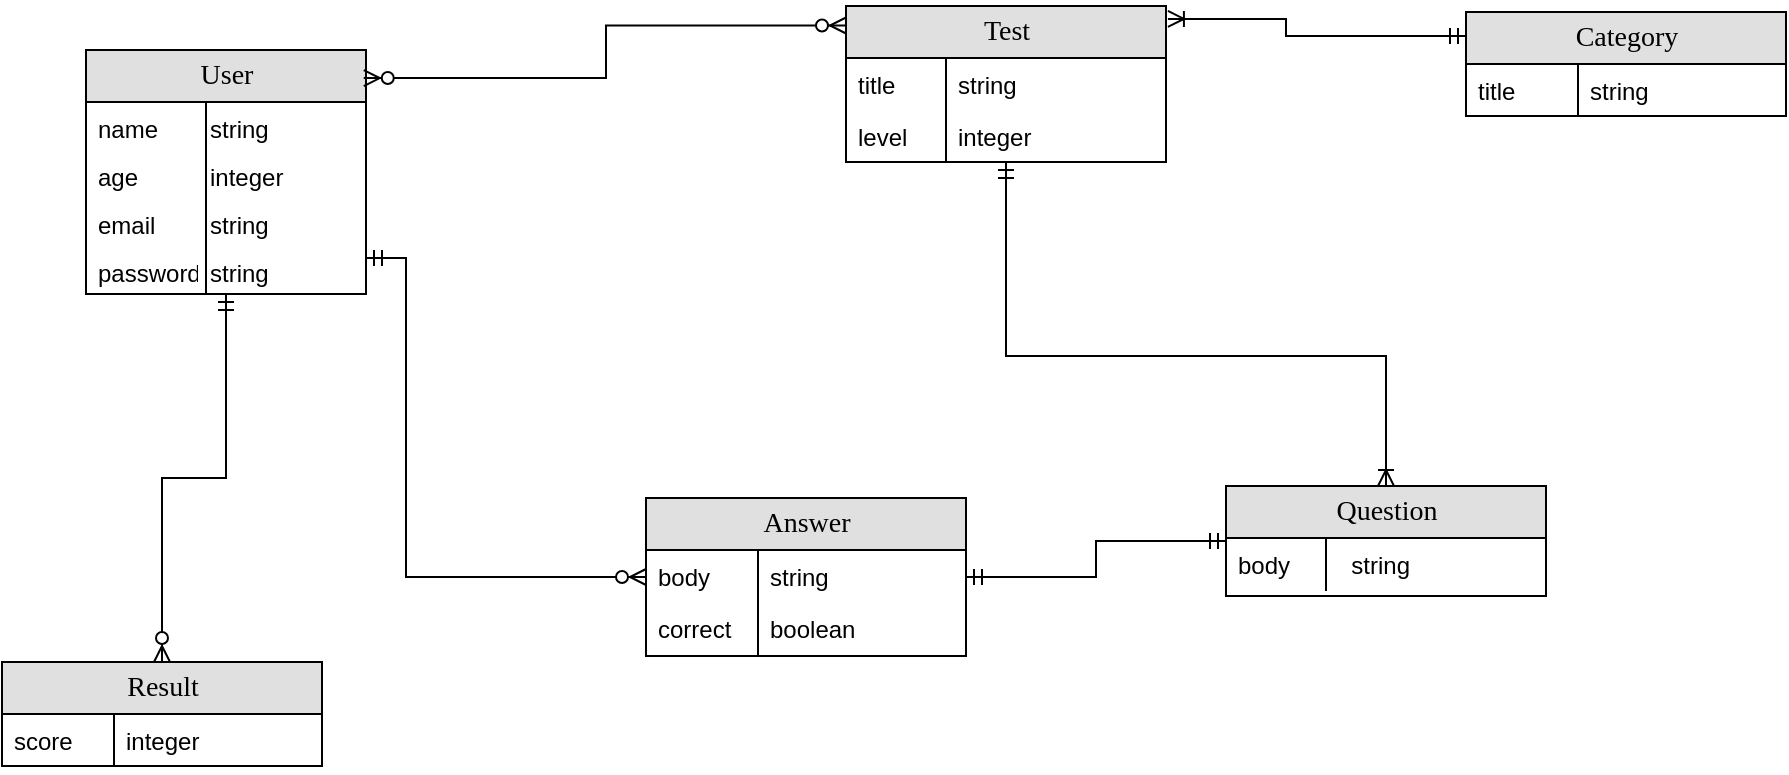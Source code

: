 <mxfile version="10.6.5" type="github"><diagram name="Page-1" id="e56a1550-8fbb-45ad-956c-1786394a9013"><mxGraphModel dx="1108" dy="676" grid="1" gridSize="10" guides="1" tooltips="1" connect="1" arrows="1" fold="1" page="1" pageScale="1" pageWidth="1100" pageHeight="850" background="#ffffff" math="0" shadow="0"><root><mxCell id="0"/><mxCell id="1" parent="0"/><mxCell id="2e49270ec7c68f3f-1" value="User" style="swimlane;html=1;fontStyle=0;childLayout=stackLayout;horizontal=1;startSize=26;fillColor=#e0e0e0;horizontalStack=0;resizeParent=1;resizeLast=0;collapsible=1;marginBottom=0;swimlaneFillColor=#ffffff;align=center;rounded=0;shadow=0;comic=0;labelBackgroundColor=none;strokeColor=#000000;strokeWidth=1;fontFamily=Verdana;fontSize=14;fontColor=#000000;" parent="1" vertex="1"><mxGeometry x="150" y="97" width="140" height="122" as="geometry"><mxRectangle x="70" y="140" width="60" height="26" as="alternateBounds"/></mxGeometry></mxCell><mxCell id="2e49270ec7c68f3f-6" value="string" style="shape=partialRectangle;top=0;left=0;right=0;bottom=0;html=1;align=left;verticalAlign=top;fillColor=none;spacingLeft=60;spacingRight=4;whiteSpace=wrap;overflow=hidden;rotatable=0;points=[[0,0.5],[1,0.5]];portConstraint=eastwest;dropTarget=0;" parent="2e49270ec7c68f3f-1" vertex="1"><mxGeometry y="26" width="140" height="24" as="geometry"/></mxCell><mxCell id="2e49270ec7c68f3f-7" value="name" style="shape=partialRectangle;top=0;left=0;bottom=0;html=1;fillColor=none;align=left;verticalAlign=top;spacingLeft=4;spacingRight=4;whiteSpace=wrap;overflow=hidden;rotatable=0;points=[];portConstraint=eastwest;part=1;" parent="2e49270ec7c68f3f-6" vertex="1" connectable="0"><mxGeometry width="60" height="24" as="geometry"/></mxCell><mxCell id="TFo7G4seoOfKjUXpm-Oa-24" value="integer" style="shape=partialRectangle;top=0;left=0;right=0;bottom=0;html=1;align=left;verticalAlign=top;fillColor=none;spacingLeft=60;spacingRight=4;whiteSpace=wrap;overflow=hidden;rotatable=0;points=[[0,0.5],[1,0.5]];portConstraint=eastwest;dropTarget=0;" parent="2e49270ec7c68f3f-1" vertex="1"><mxGeometry y="50" width="140" height="24" as="geometry"/></mxCell><mxCell id="TFo7G4seoOfKjUXpm-Oa-25" value="age" style="shape=partialRectangle;top=0;left=0;bottom=0;html=1;fillColor=none;align=left;verticalAlign=top;spacingLeft=4;spacingRight=4;whiteSpace=wrap;overflow=hidden;rotatable=0;points=[];portConstraint=eastwest;part=1;" parent="TFo7G4seoOfKjUXpm-Oa-24" vertex="1" connectable="0"><mxGeometry width="60" height="24" as="geometry"/></mxCell><mxCell id="TFo7G4seoOfKjUXpm-Oa-26" value="string" style="shape=partialRectangle;top=0;left=0;right=0;bottom=0;html=1;align=left;verticalAlign=top;fillColor=none;spacingLeft=60;spacingRight=4;whiteSpace=wrap;overflow=hidden;rotatable=0;points=[[0,0.5],[1,0.5]];portConstraint=eastwest;dropTarget=0;" parent="2e49270ec7c68f3f-1" vertex="1"><mxGeometry y="74" width="140" height="24" as="geometry"/></mxCell><mxCell id="TFo7G4seoOfKjUXpm-Oa-27" value="email" style="shape=partialRectangle;top=0;left=0;bottom=0;html=1;fillColor=none;align=left;verticalAlign=top;spacingLeft=4;spacingRight=4;whiteSpace=wrap;overflow=hidden;rotatable=0;points=[];portConstraint=eastwest;part=1;" parent="TFo7G4seoOfKjUXpm-Oa-26" vertex="1" connectable="0"><mxGeometry width="60" height="24" as="geometry"/></mxCell><mxCell id="TFo7G4seoOfKjUXpm-Oa-28" value="string" style="shape=partialRectangle;top=0;left=0;right=0;bottom=0;html=1;align=left;verticalAlign=top;fillColor=none;spacingLeft=60;spacingRight=4;whiteSpace=wrap;overflow=hidden;rotatable=0;points=[[0,0.5],[1,0.5]];portConstraint=eastwest;dropTarget=0;" parent="2e49270ec7c68f3f-1" vertex="1"><mxGeometry y="98" width="140" height="24" as="geometry"/></mxCell><mxCell id="TFo7G4seoOfKjUXpm-Oa-29" value="password" style="shape=partialRectangle;top=0;left=0;bottom=0;html=1;fillColor=none;align=left;verticalAlign=top;spacingLeft=4;spacingRight=4;whiteSpace=wrap;overflow=hidden;rotatable=0;points=[];portConstraint=eastwest;part=1;" parent="TFo7G4seoOfKjUXpm-Oa-28" vertex="1" connectable="0"><mxGeometry width="60" height="24" as="geometry"/></mxCell><mxCell id="TFo7G4seoOfKjUXpm-Oa-36" style="edgeStyle=orthogonalEdgeStyle;rounded=0;orthogonalLoop=1;jettySize=auto;html=1;entryX=0.992;entryY=0.115;entryDx=0;entryDy=0;entryPerimeter=0;exitX=0;exitY=0.125;exitDx=0;exitDy=0;exitPerimeter=0;endArrow=ERzeroToMany;endFill=1;startArrow=ERzeroToMany;startFill=1;" parent="1" source="2e49270ec7c68f3f-8" target="2e49270ec7c68f3f-1" edge="1"><mxGeometry relative="1" as="geometry"/></mxCell><mxCell id="2e49270ec7c68f3f-8" value="Test" style="swimlane;html=1;fontStyle=0;childLayout=stackLayout;horizontal=1;startSize=26;fillColor=#e0e0e0;horizontalStack=0;resizeParent=1;resizeLast=0;collapsible=1;marginBottom=0;swimlaneFillColor=#ffffff;align=center;rounded=0;shadow=0;comic=0;labelBackgroundColor=none;strokeColor=#000000;strokeWidth=1;fontFamily=Verdana;fontSize=14;fontColor=#000000;swimlaneLine=1;" parent="1" vertex="1"><mxGeometry x="530" y="75" width="160" height="78" as="geometry"/></mxCell><mxCell id="2e49270ec7c68f3f-11" value="&amp;nbsp; &amp;nbsp; &amp;nbsp; string" style="shape=partialRectangle;top=0;left=0;right=0;bottom=0;html=1;align=left;verticalAlign=top;fillColor=none;spacingLeft=34;spacingRight=4;whiteSpace=wrap;overflow=hidden;rotatable=0;points=[[0,0.5],[1,0.5]];portConstraint=eastwest;dropTarget=0;" parent="2e49270ec7c68f3f-8" vertex="1"><mxGeometry y="26" width="160" height="26" as="geometry"/></mxCell><mxCell id="2e49270ec7c68f3f-12" value="title" style="shape=partialRectangle;top=0;left=0;bottom=0;html=1;fillColor=none;align=left;verticalAlign=top;spacingLeft=4;spacingRight=4;whiteSpace=wrap;overflow=hidden;rotatable=0;points=[];portConstraint=eastwest;part=1;" parent="2e49270ec7c68f3f-11" vertex="1" connectable="0"><mxGeometry width="50" height="26" as="geometry"/></mxCell><mxCell id="TFo7G4seoOfKjUXpm-Oa-49" value="&amp;nbsp; &amp;nbsp; &amp;nbsp; integer" style="shape=partialRectangle;top=0;left=0;right=0;bottom=0;html=1;align=left;verticalAlign=top;fillColor=none;spacingLeft=34;spacingRight=4;whiteSpace=wrap;overflow=hidden;rotatable=0;points=[[0,0.5],[1,0.5]];portConstraint=eastwest;dropTarget=0;" parent="2e49270ec7c68f3f-8" vertex="1"><mxGeometry y="52" width="160" height="26" as="geometry"/></mxCell><mxCell id="TFo7G4seoOfKjUXpm-Oa-50" value="level" style="shape=partialRectangle;top=0;left=0;bottom=0;html=1;fillColor=none;align=left;verticalAlign=top;spacingLeft=4;spacingRight=4;whiteSpace=wrap;overflow=hidden;rotatable=0;points=[];portConstraint=eastwest;part=1;" parent="TFo7G4seoOfKjUXpm-Oa-49" vertex="1" connectable="0"><mxGeometry width="50" height="26" as="geometry"/></mxCell><mxCell id="TFo7G4seoOfKjUXpm-Oa-38" style="edgeStyle=orthogonalEdgeStyle;rounded=0;orthogonalLoop=1;jettySize=auto;html=1;startArrow=ERoneToMany;startFill=0;endArrow=ERmandOne;endFill=0;" parent="1" source="2e49270ec7c68f3f-19" target="2e49270ec7c68f3f-8" edge="1"><mxGeometry relative="1" as="geometry"><Array as="points"><mxPoint x="683" y="250"/><mxPoint x="500" y="250"/></Array></mxGeometry></mxCell><mxCell id="2e49270ec7c68f3f-19" value="Question" style="swimlane;html=1;fontStyle=0;childLayout=stackLayout;horizontal=1;startSize=26;fillColor=#e0e0e0;horizontalStack=0;resizeParent=1;resizeLast=0;collapsible=1;marginBottom=0;swimlaneFillColor=#ffffff;align=center;rounded=0;shadow=0;comic=0;labelBackgroundColor=none;strokeColor=#000000;strokeWidth=1;fontFamily=Verdana;fontSize=14;fontColor=#000000;" parent="1" vertex="1"><mxGeometry x="720" y="315" width="160" height="55" as="geometry"/></mxCell><mxCell id="2e49270ec7c68f3f-22" value="&amp;nbsp; &amp;nbsp; &amp;nbsp; &amp;nbsp; string" style="shape=partialRectangle;top=0;left=0;right=0;bottom=0;html=1;align=left;verticalAlign=top;fillColor=none;spacingLeft=34;spacingRight=4;whiteSpace=wrap;overflow=hidden;rotatable=0;points=[[0,0.5],[1,0.5]];portConstraint=eastwest;dropTarget=0;" parent="2e49270ec7c68f3f-19" vertex="1"><mxGeometry y="26" width="160" height="26" as="geometry"/></mxCell><mxCell id="2e49270ec7c68f3f-23" value="body" style="shape=partialRectangle;top=0;left=0;bottom=0;html=1;fillColor=none;align=left;verticalAlign=top;spacingLeft=4;spacingRight=4;whiteSpace=wrap;overflow=hidden;rotatable=0;points=[];portConstraint=eastwest;part=1;" parent="2e49270ec7c68f3f-22" vertex="1" connectable="0"><mxGeometry width="50" height="26" as="geometry"/></mxCell><mxCell id="TFo7G4seoOfKjUXpm-Oa-37" style="edgeStyle=orthogonalEdgeStyle;rounded=0;orthogonalLoop=1;jettySize=auto;html=1;entryX=1.006;entryY=0.083;entryDx=0;entryDy=0;entryPerimeter=0;startArrow=ERmandOne;startFill=0;endArrow=ERoneToMany;endFill=0;" parent="1" source="2e49270ec7c68f3f-41" target="2e49270ec7c68f3f-8" edge="1"><mxGeometry relative="1" as="geometry"><mxPoint x="820" y="150" as="sourcePoint"/><Array as="points"><mxPoint x="750" y="90"/><mxPoint x="750" y="81"/></Array></mxGeometry></mxCell><mxCell id="2e49270ec7c68f3f-41" value="Category" style="swimlane;html=1;fontStyle=0;childLayout=stackLayout;horizontal=1;startSize=26;fillColor=#e0e0e0;horizontalStack=0;resizeParent=1;resizeLast=0;collapsible=1;marginBottom=0;swimlaneFillColor=#ffffff;align=center;rounded=0;shadow=0;comic=0;labelBackgroundColor=none;strokeColor=#000000;strokeWidth=1;fontFamily=Verdana;fontSize=14;fontColor=#000000;" parent="1" vertex="1"><mxGeometry x="840" y="78" width="160" height="52" as="geometry"/></mxCell><mxCell id="2e49270ec7c68f3f-46" value="string" style="shape=partialRectangle;top=0;left=0;right=0;bottom=0;html=1;align=left;verticalAlign=top;fillColor=none;spacingLeft=60;spacingRight=4;whiteSpace=wrap;overflow=hidden;rotatable=0;points=[[0,0.5],[1,0.5]];portConstraint=eastwest;dropTarget=0;" parent="2e49270ec7c68f3f-41" vertex="1"><mxGeometry y="26" width="160" height="26" as="geometry"/></mxCell><mxCell id="2e49270ec7c68f3f-47" value="title" style="shape=partialRectangle;top=0;left=0;bottom=0;html=1;fillColor=none;align=left;verticalAlign=top;spacingLeft=4;spacingRight=4;whiteSpace=wrap;overflow=hidden;rotatable=0;points=[];portConstraint=eastwest;part=1;" parent="2e49270ec7c68f3f-46" vertex="1" connectable="0"><mxGeometry width="56" height="26" as="geometry"/></mxCell><mxCell id="TFo7G4seoOfKjUXpm-Oa-40" style="edgeStyle=orthogonalEdgeStyle;rounded=0;orthogonalLoop=1;jettySize=auto;html=1;startArrow=ERmandOne;startFill=0;endArrow=ERmandOne;endFill=0;" parent="1" source="2e49270ec7c68f3f-48" target="2e49270ec7c68f3f-19" edge="1"><mxGeometry relative="1" as="geometry"/></mxCell><mxCell id="TFo7G4seoOfKjUXpm-Oa-41" style="edgeStyle=orthogonalEdgeStyle;rounded=0;orthogonalLoop=1;jettySize=auto;html=1;startArrow=ERzeroToMany;startFill=1;endArrow=ERmandOne;endFill=0;" parent="1" source="2e49270ec7c68f3f-48" target="2e49270ec7c68f3f-1" edge="1"><mxGeometry relative="1" as="geometry"><Array as="points"><mxPoint x="310" y="201"/></Array></mxGeometry></mxCell><mxCell id="2e49270ec7c68f3f-48" value="Answer" style="swimlane;html=1;fontStyle=0;childLayout=stackLayout;horizontal=1;startSize=26;fillColor=#e0e0e0;horizontalStack=0;resizeParent=1;resizeLast=0;collapsible=1;marginBottom=0;swimlaneFillColor=#ffffff;align=center;rounded=0;shadow=0;comic=0;labelBackgroundColor=none;strokeColor=#000000;strokeWidth=1;fontFamily=Verdana;fontSize=14;fontColor=#000000;" parent="1" vertex="1"><mxGeometry x="430" y="321" width="160" height="79" as="geometry"/></mxCell><mxCell id="2e49270ec7c68f3f-53" value="string" style="shape=partialRectangle;top=0;left=0;right=0;bottom=0;html=1;align=left;verticalAlign=top;fillColor=none;spacingLeft=60;spacingRight=4;whiteSpace=wrap;overflow=hidden;rotatable=0;points=[[0,0.5],[1,0.5]];portConstraint=eastwest;dropTarget=0;" parent="2e49270ec7c68f3f-48" vertex="1"><mxGeometry y="26" width="160" height="26" as="geometry"/></mxCell><mxCell id="2e49270ec7c68f3f-54" value="body" style="shape=partialRectangle;top=0;left=0;bottom=0;html=1;fillColor=none;align=left;verticalAlign=top;spacingLeft=4;spacingRight=4;whiteSpace=wrap;overflow=hidden;rotatable=0;points=[];portConstraint=eastwest;part=1;" parent="2e49270ec7c68f3f-53" vertex="1" connectable="0"><mxGeometry width="56" height="26" as="geometry"/></mxCell><mxCell id="TFo7G4seoOfKjUXpm-Oa-52" value="boolean" style="shape=partialRectangle;top=0;left=0;right=0;bottom=0;html=1;align=left;verticalAlign=top;fillColor=none;spacingLeft=60;spacingRight=4;whiteSpace=wrap;overflow=hidden;rotatable=0;points=[[0,0.5],[1,0.5]];portConstraint=eastwest;dropTarget=0;" parent="2e49270ec7c68f3f-48" vertex="1"><mxGeometry y="52" width="160" height="26" as="geometry"/></mxCell><mxCell id="TFo7G4seoOfKjUXpm-Oa-53" value="correct" style="shape=partialRectangle;top=0;left=0;bottom=0;html=1;fillColor=none;align=left;verticalAlign=top;spacingLeft=4;spacingRight=4;whiteSpace=wrap;overflow=hidden;rotatable=0;points=[];portConstraint=eastwest;part=1;" parent="TFo7G4seoOfKjUXpm-Oa-52" vertex="1" connectable="0"><mxGeometry width="56" height="26" as="geometry"/></mxCell><mxCell id="TFo7G4seoOfKjUXpm-Oa-42" style="edgeStyle=orthogonalEdgeStyle;rounded=0;orthogonalLoop=1;jettySize=auto;html=1;startArrow=ERzeroToMany;startFill=1;endArrow=ERmandOne;endFill=0;" parent="1" source="2e49270ec7c68f3f-64" target="2e49270ec7c68f3f-1" edge="1"><mxGeometry relative="1" as="geometry"/></mxCell><mxCell id="2e49270ec7c68f3f-64" value="Result" style="swimlane;html=1;fontStyle=0;childLayout=stackLayout;horizontal=1;startSize=26;fillColor=#e0e0e0;horizontalStack=0;resizeParent=1;resizeLast=0;collapsible=1;marginBottom=0;swimlaneFillColor=#ffffff;align=center;rounded=0;shadow=0;comic=0;labelBackgroundColor=none;strokeColor=#000000;strokeWidth=1;fontFamily=Verdana;fontSize=14;fontColor=#000000;" parent="1" vertex="1"><mxGeometry x="108" y="403" width="160" height="52" as="geometry"/></mxCell><mxCell id="2e49270ec7c68f3f-69" value="integer" style="shape=partialRectangle;top=0;left=0;right=0;bottom=0;html=1;align=left;verticalAlign=top;fillColor=none;spacingLeft=60;spacingRight=4;whiteSpace=wrap;overflow=hidden;rotatable=0;points=[[0,0.5],[1,0.5]];portConstraint=eastwest;dropTarget=0;" parent="2e49270ec7c68f3f-64" vertex="1"><mxGeometry y="26" width="160" height="26" as="geometry"/></mxCell><mxCell id="2e49270ec7c68f3f-70" value="score" style="shape=partialRectangle;top=0;left=0;bottom=0;html=1;fillColor=none;align=left;verticalAlign=top;spacingLeft=4;spacingRight=4;whiteSpace=wrap;overflow=hidden;rotatable=0;points=[];portConstraint=eastwest;part=1;" parent="2e49270ec7c68f3f-69" vertex="1" connectable="0"><mxGeometry width="56" height="26" as="geometry"/></mxCell></root></mxGraphModel></diagram></mxfile>